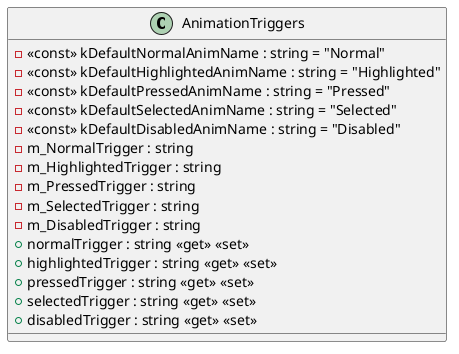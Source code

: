 @startuml
class AnimationTriggers {
    - <<const>> kDefaultNormalAnimName : string = "Normal"
    - <<const>> kDefaultHighlightedAnimName : string = "Highlighted"
    - <<const>> kDefaultPressedAnimName : string = "Pressed"
    - <<const>> kDefaultSelectedAnimName : string = "Selected"
    - <<const>> kDefaultDisabledAnimName : string = "Disabled"
    - m_NormalTrigger : string
    - m_HighlightedTrigger : string
    - m_PressedTrigger : string
    - m_SelectedTrigger : string
    - m_DisabledTrigger : string
    + normalTrigger : string <<get>> <<set>>
    + highlightedTrigger : string <<get>> <<set>>
    + pressedTrigger : string <<get>> <<set>>
    + selectedTrigger : string <<get>> <<set>>
    + disabledTrigger : string <<get>> <<set>>
}
@enduml

